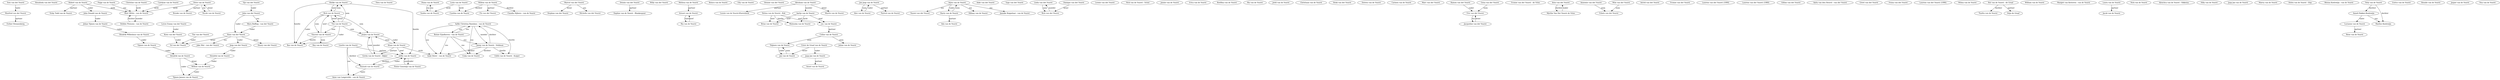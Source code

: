 digraph {
    P1 [label="Toos van der Vuurst"]
    P2 [label="Manfred van der Vuurst"]
    P3 [label="Esther Stennenberg"]
    P4 [label="Rosalinda van der Vuurst"]
    P5 [label="Robert van de Vuurst"]
    P6 [label="Vicky Todd van de Vuurst"]
    P7 [label="Paige van de Vuurst"]
    P8 [label="Christine van de Vuurst"]
    P9 [label="Carolyne van de Vuurst"]
    P10 [label="Nicole van de Vuurst"]
    P11 [label="Drew van de Vuurst"]
    P12 [label="Hielke van de Vuurst"]
    P13 [label="Thea van de Vuurst"]
    P14 [label="Diana van de Vuurst"]
    P15 [label="Stephan van der Vuurst"]
    P16 [label="Dennis van der Vuurst"]
    P17 [label="Willy van der Vuurst"]
    P18 [label="Melissa van de Vuurst"]
    P19 [label="Remco van de Vuurst"]
    P21 [label="Elly van de Vuurst"]
    P22 [label="Hennie van der Vuurst"]
    P23 [label="Leonie van de Vuurst-Klarenbeek"]
    P24 [label="Ester de Graaf van de Vuurst"]
    P25 [label="Vincent van de Vuurst"]
    P26 [label="Jan Jaap van de Vuurst"]
    P27 [label="Blair White - van de Vuurst"]
    P28 [label="Brooke van de Vuurst"]
    P29 [label="Rick van de Vuurst"]
    P30 [label="Bas van de Vuurst"]
    P31 [label="Jeffry van de Vuurst"]
    P32 [label="Tim van de Vuurst"]
    P33 [label="Jurjen van de Vuurst"]
    P34 [label="Roy van de Vuurst"]
    P35 [label="Daphne van de Vuurst - Blankespoor"]
    P36 [label="Arnout van de Vuurst"]
    P37 [label="Ria van de Vuurst"]
    P38 [label="Ciska van de Vuurst"]
    P39 [label="Helma van de Vuurst - Kok"]
    P40 [label="Pieter Gosewijn van de Vuurst"]
    P41 [label="Aafke Christina Ramdass - van de Vuurst"]
    P42 [label="Reinie Eijndhoven - van de Vuurst"]
    P43 [label="Imke Buter - van de Vuurst"]
    P44 [label="Janny van de Vuurst - Veldman"]
    P45 [label="Edith van de Vuurst - Kuiper"]
    P46 [label="Marcel van der Vuurst"]
    P47 [label="Naomi van der Vuurst"]
    P48 [label="Michelle van der Vuurst"]
    P49 [label="Anke van der Vuurst"]
    P50 [label="Tygo van der Vuurst"]
    P51 [label="Linda van der Vuurst"]
    P52 [label="Brian van de Vuurst"]
    P53 [label="J.w. van de Vuurst"]
    P54 [label="Walouska van de Vuurst"]
    P55 [label="Coline van de Vuurst"]
    P56 [label="Thijmen van de Vuurst"]
    P57 [label="Julian van de Vuurst"]
    P58 [label="Leonie van der Vuurst"]
    P59 [label="Jaap Jan van de Vuurst"]
    P60 [label="Jan van de Vuurst"]
    P61 [label="Nick van de Vuurst - Schut"]
    P25 [label="Vincent van de Vuurst"]
    P63 [label="Jannie van de Vuurst"]
    P64 [label="Klaas van de Vuurst"]
    P65 [label="Gerda van de Vuurst - Bijker"]
    P66 [label="Erica van de Vuurst"]
    P67 [label="Lisette van de Vuurst"]
    P68 [label="Anne van Langevelde - van de Vuurst"]
    P69 [label="Roelfina van de Vuurst"]
    P70 [label="Hannah van de Vuurst"]
    P71 [label="Ria van de Vuurst"]
    P72 [label="Alex van de Vuurst"]
    P73 [label="Patrick van de Vuurst"]
    P74 [label="Annet van de Vuurst"]
    P75 [label="Jordi van de Vuurst"]
    P76 [label="Christiaan van de Vuurst"]
    P77 [label="Debbie Plemons - van de Vuurst"]
    P78 [label="Henk van der Vuurst"]
    P79 [label="Doreen van de Vuurst"]
    P80 [label="Carmen van de Vuurst"]
    P81 [label="Marc van der Vuurst"]
    P82 [label="Ramon van der Vuurst"]
    P83 [label="Jacqueline van der Vuurst"]
    P84 [label="Eric van der Vuurst"]
    P85 [label="Yvonne van der Vuurst - de Vries"]
    P86 [label="Arno van der Vuurst"]
    P87 [label="Danique van der Vuurst"]
    P88 [label="Myrthe Van Der Vuurst de Vries"]
    P89 [label="Rick van der Vuurst"]
    P90 [label="Annemie van der Vuurst"]
    P91 [label="Gena van der Vuurst"]
    P92 [label="Astrid van der Vuurst"]
    P93 [label="Els van der Vuurst"]
    P94 [label="Wim van der Vuurst"]
    P95 [label="Edwin van der Vuurst"]
    P96 [label="Yvonne van der Vuurst"]
    P97 [label="Laurens van der Vuurst (1990)"]
    P98 [label="Laurens van der Vuurst (1980)"]
    P99 [label="Gillian van der Vuurst"]
    P100 [label="Anita van den Heuvel - van der Vuurst"]
    P101 [label="Greet van der Vuurst"]
    P102 [label="Fenna van der Vuurst"]
    P103 [label="Laurens van der Vuurst (1996)"]
    P104 [label="Louis van de Vuurst"]
    P105 [label="Saskia van de Vuurst"]
    P106 [label="Cynthia van de Vuurst"]
    P107 [label="Wilma van de Vuurst"]
    P108 [label="Willem van de Vuurst"]
    P109 [label="Claudia Nijhove - van de Vuurst"]
    P110 [label="Aartje van de Vuurst"]
    P111 [label="Abraham van de Vuurst"]
    P112 [label="Thalita van de Vuurst"]
    P113 [label="William van de Vuurst"]
    P114 [label="Martin van de Vuurst"]
    P115 [label="Margiet van Kesteren - van de Vuurst"]
    P116 [label="Rut van de Vuurst - de Graaf"]
    P117 [label="Stijn de Graaf"]
    P118 [label="Laura van de Vuurst"]
    P119 [label="Ada van de Vuurst"]
    P120 [label="Nick van de Vuurst"]
    P121 [label="Jacob van de Vuurst"]
    P122 [label="Alouchca van de Vuurst - Sikkema"]
    P123 [label="Arjen van de Vuurst"]
    P124 [label="Harry van de Vuurst"]
    P125 [label="Hillany van de Vuurst"]
    P126 [label="Hilly van de Vuurst"]
    P127 [label="Jaap Jan van de Vuurst"]
    P128 [label="Maevy van de Vuurst"]
    P129 [label="Helen van de Vuurst - Hop"]
    P130 [label="Menna Koelewijn - van de Vuurst"]
    P131 [label="Jannike Koppelaar - van de Vuurst"]
    P132 [label="Nely van de Vuurst"]
    P133 [label="Anneli Bakker-Koelewijn"]
    P134 [label="Marlies Koelewijn"]
    P135 [label="Lucianne van de Vuurst"]
    P136 [label="Rene van de Vuurst"]
    P137 [label="Enrico van de Vuurst"]
    P138 [label="Rosalie van de Vuurst"]
    P139 [label="Jasper van de Vuurst"]
    P140 [label="Noa van de Vuurst"]
    P141 [label="John van der Vuurst"]
    P142 [label="Myra Buffing - van der Vuurst"]
    P143 [label="Hans van der Vuurst"]
    P144 [label="Joop van der Vuurst"]
    P145 [label="Henry van der Vuurst"]
    P146 [label="Ed van der Vuurst"]
    P147 [label="Joke Mul - van der Vuurst"]
    P148 [label="Tijn van der Vuurst"]
    P149 [label="Koen van der Vuurst"]
    P150 [label="Tim van der Vuurst"]
    P151 [label="Lovee Emmy van der Vuurst"]
    P152 [label="Johan Tijmen van de Vuurst"]
    P153 [label="Hendrik Wilhelmus van de Vuurst"]
    P154 [label="Tijmen van de Vuurst"]
    P155 [label="Hendrik van de Vuurst"]
    P156 [label="Tijmen Jansen van de Vuurst"]
    P157 [label="Willem van de Vuurst"]
    P158 [label="Hendrik van de Vuurst"]
    P159 [label="John Donald van de Vuurst"]

    
    
   P141->P142 [label="zus"]
   P141->P143 [label="vader"]
   P142->P143 [label="vader"]
   P143->P144 [label="vader"]
   P143->P145 [label="broer"]
   P143->P146 [label="broer"]
   P143->P147 [label="zus"]
   P148->P141 [label="vader"]
   P149->P146 [label="vader"]
   P150->P146 [label="vader"]
   P151->P149 [label="vader"]
   P5->P159 [label="vader"]
   P159->P152 [label="vader"]
   P152->P153 [label="vader"]
   P153->P154 [label="vader"]
   P154->P155 [label="vader"]
   P155->P156 [label="vader"]
   P157->P156 [label="vader"]
   P155->P157 [label="broer"]
   P158->P157 [label="vader"]
   P144->P158 [label="vader"]
   


    P1->P2 [label="tante"]
    P2->P3 [label="partner"]
    P5->P6 [label="partner"]
    P5->P27 [label="nicht"]
    P7->P27 [label="zus"]
    P8->P27 [label="nicht"]
    P9->P27 [label="nicht"]
    P10->P11 [label="broer"]
    P11->P10 [label="zus"]
    P11->P28 [label="partner"]
    P11->P27 [label="nicht"]
    P12->P29 [label="neef"]
    P12->P30 [label="familie"]
    P12->P31 [label="familie"]
    P29->P32 [label="broer"]
    P29->P30 [label="vader"]
    P29->P12 [label="oom"]
    P29->P25 [label="oom"]
    P29->P33 [label="oom"]
    P32->P29 [label="broer"]
    P32->P30 [label="vader"]
    P32->P12 [label="oom"]
    P32->P25 [label="oom"]
    P32->P33 [label="oom"]
    P25->P34 [label="zoon"]
    P25->P29 [label="neef"]
    P25->P30 [label="familie"]
    P16->P35 [label="partner"]
    P18->P36 [label="partner"]
    P36->P37 [label="tante"]
    P37->P36 [label="neef"]
    P41->P42 [label="zus"]
    P42->P41 [label="zus"]
    P41->P43 [label="zus"]
    P41->P44 [label="moeder"]
    P41->P45 [label="familie"]
    P44->P38 [label="dochter"]
    P44->P41 [label="dochter"]
    P44->P45 [label="familie"]
    P46->P48 [label="zus"]
    P46->P15 [label="broer"]
    P39->P52 [label="neef"]
    P39->P53 [label="neef"]
    P39->P54 [label="familie"]
    P53->P55 [label="partner"]
    P55->P56 [label="zoon"]
    P55->P57 [label="zoon"]
    P24->P59 [label="vader"]
    P24->P60 [label="broer"]
    P60->P56 [label="zoon"]
    P56->P60 [label="vader"]    
    P64->P65 [label="partner"]
    P64->P33 [label="zoon"]
    P65->P33 [label="zoon"]
    P33->P64 [label="vader"]
    P33->P65 [label="moeder"]
    P64->P43 [label="nicht"]
    P64->P31 [label="neef"]
    P67->P70 [label="dochter"]
    P31->P70 [label="dochter"]
    P67->P68 [label="zus"]
    P70->P31 [label="vader"]
    P67->P31 [label="partner"]
    P70->P68 [label="tante"]
    P26->P72 [label="zoon"]
    P72->P26 [label="vader"]
    P26->P73 [label="partner"]
    P27->P77 [label="moeder"]
    P77->P27 [label="dochter"]
    P40->P31 [label="zoon"]
    P31->P40 [label="vader"]
    P41->P38 [label="zus"]
    P44->P43 [label="dochter"]
    P42->P44 [label="zus"]
    P42->P38 [label="zus"]
    P42->P43 [label="zus"]
    P83->P84 [label="broer"]
    P84->P83 [label="zus"]
    P82->P84 [label="vader"]
    P88->P86 [label="vader"]
    P86->P88 [label="dochter"]
    P89->P51 [label="moeder"]
    P51->P89 [label="zoon"]
    P87->P89 [label="broer"]
    P90->P95 [label="zoon"]
    P91->P84 [label="zoon"]
    P94->P95 [label="zoon"]
    P59->P74 [label="partner"]
    P104->P105 [label="nicht"]
    P104->P106 [label="nicht"]
    P105->P14 [label="zus"]
    P14->P105 [label="zus"]  
    P108->P109 [label="dochter"]
    P108->P106 [label="dochter"]
    P108->P93 [label="partner"]
    P110->P54 [label="nicht"]
    P110->P53 [label="neef"]
    P110->P52 [label="neef"]
    P111->P23 [label="partner"]
    P111->P110 [label="moeder"]
    P111->P114 [label="broer"]
    P116->P117 [label="partner"]
    P116->P112 [label="dochter"]
    P118->P121 [label="partner"]
    P123->P124 [label="vader"]
    P124->P123 [label="zoon"]   
    P124->P119 [label="partner"]
    P123->P131 [label="zus"]
    P123->P125 [label="zus"]
    P123->P47 [label="zus"]
    P132->P133 [label="dochter"]
    P132->P134 [label="dochter" ]
    P133->P134 [label="zus"]   
    P133->P135 [label="tante"] 
    P135->P136 [label="partner"]









}